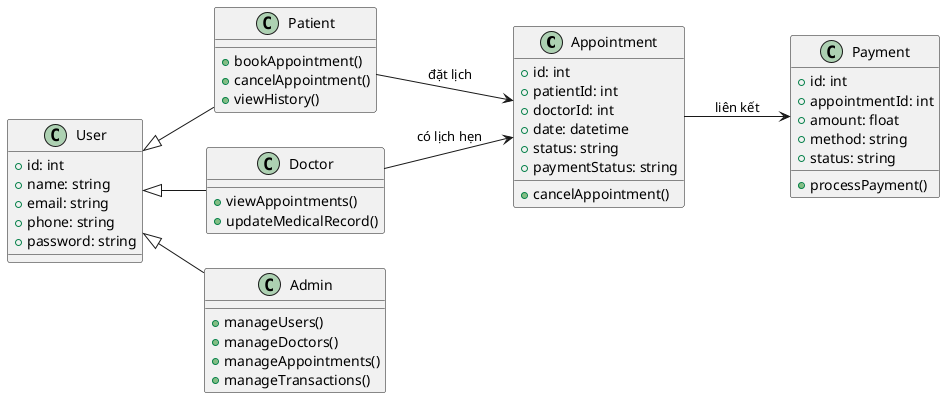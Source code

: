 @startuml
left to right direction

class Appointment {
  +id: int
  +patientId: int
  +doctorId: int
  +date: datetime
  +status: string
  +paymentStatus: string
  +cancelAppointment()
}

class Payment {
  +id: int
  +appointmentId: int
  +amount: float
  +method: string
  +status: string
  +processPayment()
}

class User {
  +id: int
  +name: string
  +email: string
  +phone: string
  +password: string
}

class Patient {
  +bookAppointment()
  +cancelAppointment()
  +viewHistory()
}

class Doctor {
  +viewAppointments()
  +updateMedicalRecord()
}

class Admin {
  +manageUsers()
  +manageDoctors()
  +manageAppointments()
  +manageTransactions()
}

User <|-- Patient
User <|-- Doctor
User <|-- Admin

Patient --> Appointment : "đặt lịch"
Doctor --> Appointment : "có lịch hẹn"
Appointment --> Payment : "liên kết"
@enduml
